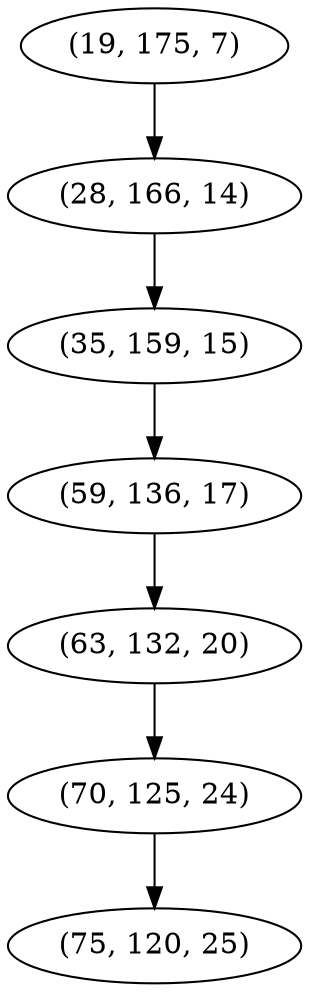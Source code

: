 digraph tree {
    "(19, 175, 7)";
    "(28, 166, 14)";
    "(35, 159, 15)";
    "(59, 136, 17)";
    "(63, 132, 20)";
    "(70, 125, 24)";
    "(75, 120, 25)";
    "(19, 175, 7)" -> "(28, 166, 14)";
    "(28, 166, 14)" -> "(35, 159, 15)";
    "(35, 159, 15)" -> "(59, 136, 17)";
    "(59, 136, 17)" -> "(63, 132, 20)";
    "(63, 132, 20)" -> "(70, 125, 24)";
    "(70, 125, 24)" -> "(75, 120, 25)";
}
